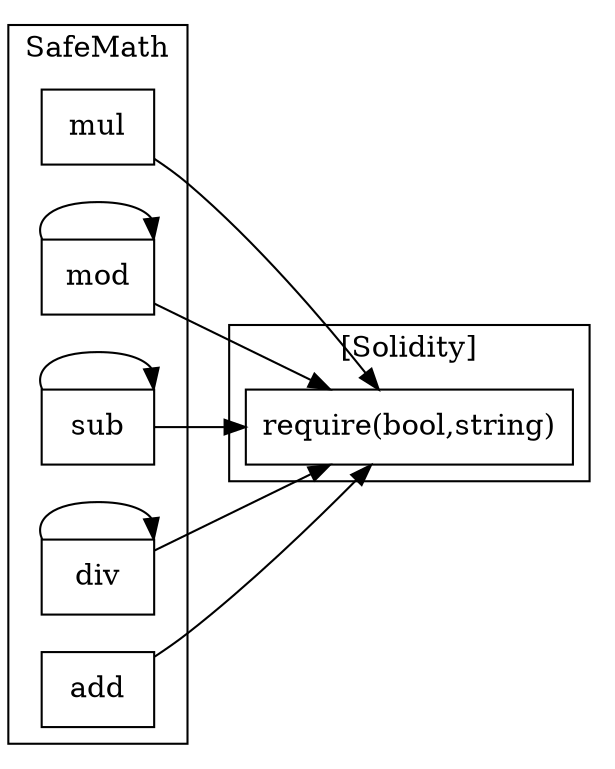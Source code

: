 strict digraph {
rankdir="LR"
node [shape=box]
subgraph cluster_280_SafeMath {
label = "SafeMath"
"280_mul" [label="mul"]
"280_mod" [label="mod"]
"280_sub" [label="sub"]
"280_div" [label="div"]
"280_add" [label="add"]
"280_mod" -> "280_mod"
"280_div" -> "280_div"
"280_sub" -> "280_sub"
}subgraph cluster_solidity {
label = "[Solidity]"
"require(bool,string)" 
"280_div" -> "require(bool,string)"
"280_add" -> "require(bool,string)"
"280_mod" -> "require(bool,string)"
"280_sub" -> "require(bool,string)"
"280_mul" -> "require(bool,string)"
}
}